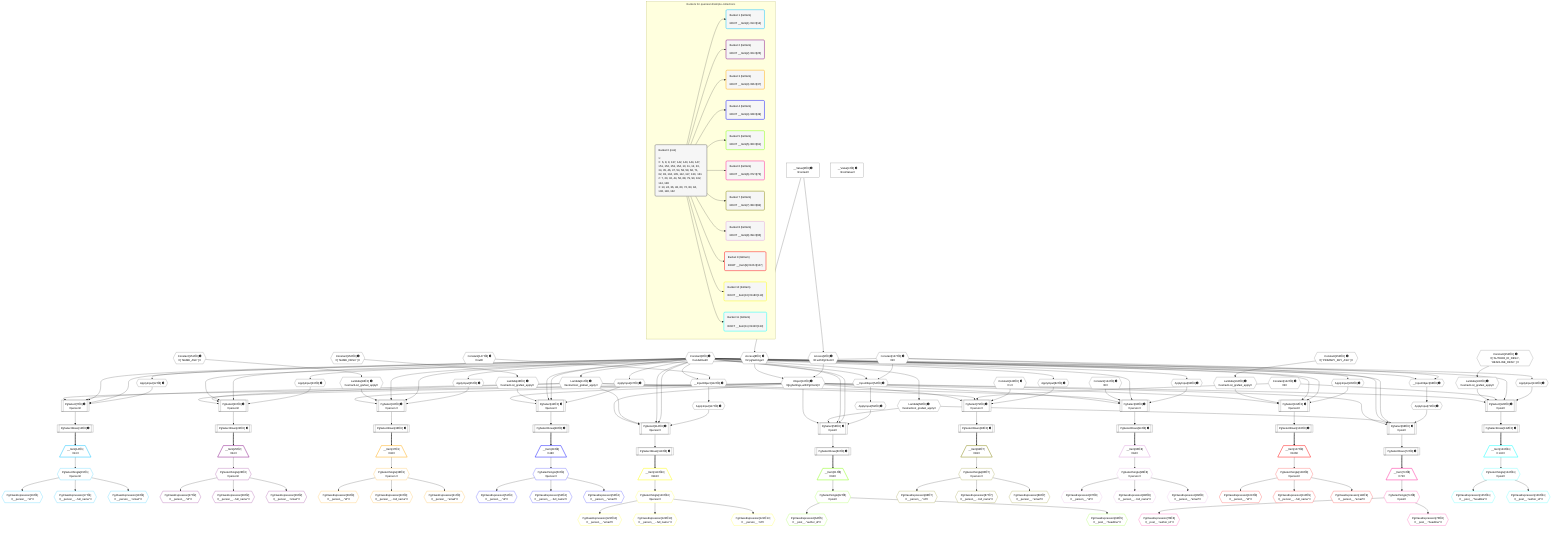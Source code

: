 %%{init: {'themeVariables': { 'fontSize': '12px'}}}%%
graph TD
    classDef path fill:#eee,stroke:#000,color:#000
    classDef plan fill:#fff,stroke-width:1px,color:#000
    classDef itemplan fill:#fff,stroke-width:2px,color:#000
    classDef unbatchedplan fill:#dff,stroke-width:1px,color:#000
    classDef sideeffectplan fill:#fcc,stroke-width:2px,color:#000
    classDef bucket fill:#f6f6f6,color:#000,stroke-width:2px,text-align:left


    %% plan dependencies
    PgSelect7[["PgSelect[7∈0] ➊<br />ᐸpersonᐳ"]]:::plan
    Object10{{"Object[10∈0] ➊<br />ᐸ{pgSettings,withPgClient}ᐳ"}}:::plan
    Lambda11{{"Lambda[11∈0] ➊<br />ᐸextractList_grafast_applyᐳ"}}:::plan
    Constant6{{"Constant[6∈0] ➊<br />ᐸundefinedᐳ"}}:::plan
    ApplyInput12{{"ApplyInput[12∈0] ➊"}}:::plan
    Object10 & Lambda11 & Constant6 & Constant6 & ApplyInput12 --> PgSelect7
    PgSelect20[["PgSelect[20∈0] ➊<br />ᐸpersonᐳ"]]:::plan
    Constant137{{"Constant[137∈0] ➊<br />ᐸ2ᐳ"}}:::plan
    ApplyInput23{{"ApplyInput[23∈0] ➊"}}:::plan
    Object10 & Lambda11 & Constant137 & Constant6 & ApplyInput23 --> PgSelect20
    PgSelect32[["PgSelect[32∈0] ➊<br />ᐸpersonᐳ"]]:::plan
    Lambda34{{"Lambda[34∈0] ➊<br />ᐸextractList_grafast_applyᐳ"}}:::plan
    ApplyInput35{{"ApplyInput[35∈0] ➊"}}:::plan
    Object10 & Lambda34 & Constant6 & Constant6 & ApplyInput35 --> PgSelect32
    PgSelect44[["PgSelect[44∈0] ➊<br />ᐸpersonᐳ"]]:::plan
    Lambda46{{"Lambda[46∈0] ➊<br />ᐸextractList_grafast_applyᐳ"}}:::plan
    ApplyInput47{{"ApplyInput[47∈0] ➊"}}:::plan
    Object10 & Lambda46 & Constant6 & Constant6 & ApplyInput47 --> PgSelect44
    PgSelect56[["PgSelect[56∈0] ➊<br />ᐸpostᐳ"]]:::plan
    Lambda58{{"Lambda[58∈0] ➊<br />ᐸextractList_grafast_applyᐳ"}}:::plan
    ApplyInput59{{"ApplyInput[59∈0] ➊"}}:::plan
    Object10 & Lambda58 & Constant6 & Constant6 & ApplyInput59 --> PgSelect56
    PgSelect68[["PgSelect[68∈0] ➊<br />ᐸpostᐳ"]]:::plan
    ApplyInput71{{"ApplyInput[71∈0] ➊"}}:::plan
    Object10 & Lambda58 & Constant137 & Constant6 & ApplyInput71 --> PgSelect68
    PgSelect79[["PgSelect[79∈0] ➊<br />ᐸpersonᐳ"]]:::plan
    Constant142{{"Constant[142∈0] ➊<br />ᐸ3ᐳ"}}:::plan
    Constant143{{"Constant[143∈0] ➊<br />ᐸ1ᐳ"}}:::plan
    ApplyInput82{{"ApplyInput[82∈0] ➊"}}:::plan
    Object10 & Lambda11 & Constant142 & Constant143 & ApplyInput82 --> PgSelect79
    PgSelect90[["PgSelect[90∈0] ➊<br />ᐸpersonᐳ"]]:::plan
    Constant144{{"Constant[144∈0] ➊<br />ᐸ0ᐳ"}}:::plan
    ApplyInput93{{"ApplyInput[93∈0] ➊"}}:::plan
    Object10 & Lambda11 & Constant144 & Constant6 & ApplyInput93 --> PgSelect90
    PgSelect102[["PgSelect[102∈0] ➊<br />ᐸpersonᐳ"]]:::plan
    Lambda104{{"Lambda[104∈0] ➊<br />ᐸextractList_grafast_applyᐳ"}}:::plan
    ApplyInput105{{"ApplyInput[105∈0] ➊"}}:::plan
    Object10 & Lambda104 & Constant6 & Constant6 & ApplyInput105 --> PgSelect102
    PgSelect114[["PgSelect[114∈0] ➊<br />ᐸpersonᐳ"]]:::plan
    ApplyInput117{{"ApplyInput[117∈0] ➊"}}:::plan
    Object10 & Lambda11 & Constant6 & Constant6 & ApplyInput117 --> PgSelect114
    PgSelect128[["PgSelect[128∈0] ➊<br />ᐸpostᐳ"]]:::plan
    Lambda130{{"Lambda[130∈0] ➊<br />ᐸextractList_grafast_applyᐳ"}}:::plan
    ApplyInput131{{"ApplyInput[131∈0] ➊"}}:::plan
    Object10 & Lambda130 & Constant142 & Constant6 & ApplyInput131 --> PgSelect128
    Access8{{"Access[8∈0] ➊<br />ᐸ2.pgSettingsᐳ"}}:::plan
    Access9{{"Access[9∈0] ➊<br />ᐸ2.withPgClientᐳ"}}:::plan
    Access8 & Access9 --> Object10
    __InputObject54{{"__InputObject[54∈0] ➊"}}:::plan
    Constant6 & Constant137 --> __InputObject54
    __InputObject66{{"__InputObject[66∈0] ➊"}}:::plan
    Constant6 & Constant137 --> __InputObject66
    __InputObject112{{"__InputObject[112∈0] ➊"}}:::plan
    Constant147{{"Constant[147∈0] ➊<br />ᐸnullᐳ"}}:::plan
    Constant6 & Constant147 --> __InputObject112
    __Value2["__Value[2∈0] ➊<br />ᐸcontextᐳ"]:::plan
    __Value2 --> Access8
    __Value2 --> Access9
    Constant6 --> Lambda11
    Constant6 --> ApplyInput12
    PgSelectRows13[["PgSelectRows[13∈0] ➊"]]:::plan
    PgSelect7 --> PgSelectRows13
    Constant6 --> ApplyInput23
    PgSelectRows24[["PgSelectRows[24∈0] ➊"]]:::plan
    PgSelect20 --> PgSelectRows24
    Constant151{{"Constant[151∈0] ➊<br />ᐸ[ 'NAME_ASC' ]ᐳ"}}:::plan
    Constant151 --> Lambda34
    Constant6 --> ApplyInput35
    PgSelectRows36[["PgSelectRows[36∈0] ➊"]]:::plan
    PgSelect32 --> PgSelectRows36
    Constant152{{"Constant[152∈0] ➊<br />ᐸ[ 'NAME_DESC' ]ᐳ"}}:::plan
    Constant152 --> Lambda46
    Constant6 --> ApplyInput47
    PgSelectRows48[["PgSelectRows[48∈0] ➊"]]:::plan
    PgSelect44 --> PgSelectRows48
    Constant6 --> Lambda58
    __InputObject54 --> ApplyInput59
    PgSelectRows60[["PgSelectRows[60∈0] ➊"]]:::plan
    PgSelect56 --> PgSelectRows60
    __InputObject66 --> ApplyInput71
    PgSelectRows72[["PgSelectRows[72∈0] ➊"]]:::plan
    PgSelect68 --> PgSelectRows72
    Constant6 --> ApplyInput82
    PgSelectRows83[["PgSelectRows[83∈0] ➊"]]:::plan
    PgSelect79 --> PgSelectRows83
    Constant6 --> ApplyInput93
    PgSelectRows94[["PgSelectRows[94∈0] ➊"]]:::plan
    PgSelect90 --> PgSelectRows94
    Constant153{{"Constant[153∈0] ➊<br />ᐸ[ 'PRIMARY_KEY_ASC' ]ᐳ"}}:::plan
    Constant153 --> Lambda104
    Constant6 --> ApplyInput105
    PgSelectRows106[["PgSelectRows[106∈0] ➊"]]:::plan
    PgSelect102 --> PgSelectRows106
    __InputObject112 --> ApplyInput117
    PgSelectRows118[["PgSelectRows[118∈0] ➊"]]:::plan
    PgSelect114 --> PgSelectRows118
    Constant154{{"Constant[154∈0] ➊<br />ᐸ[ 'AUTHOR_ID_DESC', 'HEADLINE_DESC' ]ᐳ"}}:::plan
    Constant154 --> Lambda130
    Constant6 --> ApplyInput131
    PgSelectRows132[["PgSelectRows[132∈0] ➊"]]:::plan
    PgSelect128 --> PgSelectRows132
    __Value4["__Value[4∈0] ➊<br />ᐸrootValueᐳ"]:::plan
    __Item14[/"__Item[14∈1]<br />ᐸ13ᐳ"\]:::itemplan
    PgSelectRows13 ==> __Item14
    PgSelectSingle15{{"PgSelectSingle[15∈1]<br />ᐸpersonᐳ"}}:::plan
    __Item14 --> PgSelectSingle15
    PgClassExpression16{{"PgClassExpression[16∈1]<br />ᐸ__person__.”id”ᐳ"}}:::plan
    PgSelectSingle15 --> PgClassExpression16
    PgClassExpression17{{"PgClassExpression[17∈1]<br />ᐸ__person__...full_name”ᐳ"}}:::plan
    PgSelectSingle15 --> PgClassExpression17
    PgClassExpression18{{"PgClassExpression[18∈1]<br />ᐸ__person__.”email”ᐳ"}}:::plan
    PgSelectSingle15 --> PgClassExpression18
    __Item25[/"__Item[25∈2]<br />ᐸ24ᐳ"\]:::itemplan
    PgSelectRows24 ==> __Item25
    PgSelectSingle26{{"PgSelectSingle[26∈2]<br />ᐸpersonᐳ"}}:::plan
    __Item25 --> PgSelectSingle26
    PgClassExpression27{{"PgClassExpression[27∈2]<br />ᐸ__person__.”id”ᐳ"}}:::plan
    PgSelectSingle26 --> PgClassExpression27
    PgClassExpression28{{"PgClassExpression[28∈2]<br />ᐸ__person__...full_name”ᐳ"}}:::plan
    PgSelectSingle26 --> PgClassExpression28
    PgClassExpression29{{"PgClassExpression[29∈2]<br />ᐸ__person__.”email”ᐳ"}}:::plan
    PgSelectSingle26 --> PgClassExpression29
    __Item37[/"__Item[37∈3]<br />ᐸ36ᐳ"\]:::itemplan
    PgSelectRows36 ==> __Item37
    PgSelectSingle38{{"PgSelectSingle[38∈3]<br />ᐸpersonᐳ"}}:::plan
    __Item37 --> PgSelectSingle38
    PgClassExpression39{{"PgClassExpression[39∈3]<br />ᐸ__person__.”id”ᐳ"}}:::plan
    PgSelectSingle38 --> PgClassExpression39
    PgClassExpression40{{"PgClassExpression[40∈3]<br />ᐸ__person__...full_name”ᐳ"}}:::plan
    PgSelectSingle38 --> PgClassExpression40
    PgClassExpression41{{"PgClassExpression[41∈3]<br />ᐸ__person__.”email”ᐳ"}}:::plan
    PgSelectSingle38 --> PgClassExpression41
    __Item49[/"__Item[49∈4]<br />ᐸ48ᐳ"\]:::itemplan
    PgSelectRows48 ==> __Item49
    PgSelectSingle50{{"PgSelectSingle[50∈4]<br />ᐸpersonᐳ"}}:::plan
    __Item49 --> PgSelectSingle50
    PgClassExpression51{{"PgClassExpression[51∈4]<br />ᐸ__person__.”id”ᐳ"}}:::plan
    PgSelectSingle50 --> PgClassExpression51
    PgClassExpression52{{"PgClassExpression[52∈4]<br />ᐸ__person__...full_name”ᐳ"}}:::plan
    PgSelectSingle50 --> PgClassExpression52
    PgClassExpression53{{"PgClassExpression[53∈4]<br />ᐸ__person__.”email”ᐳ"}}:::plan
    PgSelectSingle50 --> PgClassExpression53
    __Item61[/"__Item[61∈5]<br />ᐸ60ᐳ"\]:::itemplan
    PgSelectRows60 ==> __Item61
    PgSelectSingle62{{"PgSelectSingle[62∈5]<br />ᐸpostᐳ"}}:::plan
    __Item61 --> PgSelectSingle62
    PgClassExpression63{{"PgClassExpression[63∈5]<br />ᐸ__post__.”headline”ᐳ"}}:::plan
    PgSelectSingle62 --> PgClassExpression63
    PgClassExpression64{{"PgClassExpression[64∈5]<br />ᐸ__post__.”author_id”ᐳ"}}:::plan
    PgSelectSingle62 --> PgClassExpression64
    __Item73[/"__Item[73∈6]<br />ᐸ72ᐳ"\]:::itemplan
    PgSelectRows72 ==> __Item73
    PgSelectSingle74{{"PgSelectSingle[74∈6]<br />ᐸpostᐳ"}}:::plan
    __Item73 --> PgSelectSingle74
    PgClassExpression75{{"PgClassExpression[75∈6]<br />ᐸ__post__.”headline”ᐳ"}}:::plan
    PgSelectSingle74 --> PgClassExpression75
    PgClassExpression76{{"PgClassExpression[76∈6]<br />ᐸ__post__.”author_id”ᐳ"}}:::plan
    PgSelectSingle74 --> PgClassExpression76
    __Item84[/"__Item[84∈7]<br />ᐸ83ᐳ"\]:::itemplan
    PgSelectRows83 ==> __Item84
    PgSelectSingle85{{"PgSelectSingle[85∈7]<br />ᐸpersonᐳ"}}:::plan
    __Item84 --> PgSelectSingle85
    PgClassExpression86{{"PgClassExpression[86∈7]<br />ᐸ__person__.”id”ᐳ"}}:::plan
    PgSelectSingle85 --> PgClassExpression86
    PgClassExpression87{{"PgClassExpression[87∈7]<br />ᐸ__person__...full_name”ᐳ"}}:::plan
    PgSelectSingle85 --> PgClassExpression87
    PgClassExpression88{{"PgClassExpression[88∈7]<br />ᐸ__person__.”email”ᐳ"}}:::plan
    PgSelectSingle85 --> PgClassExpression88
    __Item95[/"__Item[95∈8]<br />ᐸ94ᐳ"\]:::itemplan
    PgSelectRows94 ==> __Item95
    PgSelectSingle96{{"PgSelectSingle[96∈8]<br />ᐸpersonᐳ"}}:::plan
    __Item95 --> PgSelectSingle96
    PgClassExpression97{{"PgClassExpression[97∈8]<br />ᐸ__person__.”id”ᐳ"}}:::plan
    PgSelectSingle96 --> PgClassExpression97
    PgClassExpression98{{"PgClassExpression[98∈8]<br />ᐸ__person__...full_name”ᐳ"}}:::plan
    PgSelectSingle96 --> PgClassExpression98
    PgClassExpression99{{"PgClassExpression[99∈8]<br />ᐸ__person__.”email”ᐳ"}}:::plan
    PgSelectSingle96 --> PgClassExpression99
    __Item107[/"__Item[107∈9]<br />ᐸ106ᐳ"\]:::itemplan
    PgSelectRows106 ==> __Item107
    PgSelectSingle108{{"PgSelectSingle[108∈9]<br />ᐸpersonᐳ"}}:::plan
    __Item107 --> PgSelectSingle108
    PgClassExpression109{{"PgClassExpression[109∈9]<br />ᐸ__person__.”id”ᐳ"}}:::plan
    PgSelectSingle108 --> PgClassExpression109
    PgClassExpression110{{"PgClassExpression[110∈9]<br />ᐸ__person__...full_name”ᐳ"}}:::plan
    PgSelectSingle108 --> PgClassExpression110
    PgClassExpression111{{"PgClassExpression[111∈9]<br />ᐸ__person__.”email”ᐳ"}}:::plan
    PgSelectSingle108 --> PgClassExpression111
    __Item119[/"__Item[119∈10]<br />ᐸ118ᐳ"\]:::itemplan
    PgSelectRows118 ==> __Item119
    PgSelectSingle120{{"PgSelectSingle[120∈10]<br />ᐸpersonᐳ"}}:::plan
    __Item119 --> PgSelectSingle120
    PgClassExpression121{{"PgClassExpression[121∈10]<br />ᐸ__person__.”id”ᐳ"}}:::plan
    PgSelectSingle120 --> PgClassExpression121
    PgClassExpression122{{"PgClassExpression[122∈10]<br />ᐸ__person__...full_name”ᐳ"}}:::plan
    PgSelectSingle120 --> PgClassExpression122
    PgClassExpression123{{"PgClassExpression[123∈10]<br />ᐸ__person__.”email”ᐳ"}}:::plan
    PgSelectSingle120 --> PgClassExpression123
    __Item133[/"__Item[133∈11]<br />ᐸ132ᐳ"\]:::itemplan
    PgSelectRows132 ==> __Item133
    PgSelectSingle134{{"PgSelectSingle[134∈11]<br />ᐸpostᐳ"}}:::plan
    __Item133 --> PgSelectSingle134
    PgClassExpression135{{"PgClassExpression[135∈11]<br />ᐸ__post__.”headline”ᐳ"}}:::plan
    PgSelectSingle134 --> PgClassExpression135
    PgClassExpression136{{"PgClassExpression[136∈11]<br />ᐸ__post__.”author_id”ᐳ"}}:::plan
    PgSelectSingle134 --> PgClassExpression136

    %% define steps

    subgraph "Buckets for queries/v4/simple-collections"
    Bucket0("Bucket 0 (root)<br /><br />1: <br />ᐳ: 6, 8, 9, 137, 142, 143, 144, 147, 151, 152, 153, 154, 10, 11, 12, 23, 34, 35, 46, 47, 54, 58, 59, 66, 71, 82, 93, 104, 105, 112, 117, 130, 131<br />2: 7, 20, 32, 44, 56, 68, 79, 90, 102, 114, 128<br />3: 13, 24, 36, 48, 60, 72, 83, 94, 106, 118, 132"):::bucket
    classDef bucket0 stroke:#696969
    class Bucket0,__Value2,__Value4,Constant6,PgSelect7,Access8,Access9,Object10,Lambda11,ApplyInput12,PgSelectRows13,PgSelect20,ApplyInput23,PgSelectRows24,PgSelect32,Lambda34,ApplyInput35,PgSelectRows36,PgSelect44,Lambda46,ApplyInput47,PgSelectRows48,__InputObject54,PgSelect56,Lambda58,ApplyInput59,PgSelectRows60,__InputObject66,PgSelect68,ApplyInput71,PgSelectRows72,PgSelect79,ApplyInput82,PgSelectRows83,PgSelect90,ApplyInput93,PgSelectRows94,PgSelect102,Lambda104,ApplyInput105,PgSelectRows106,__InputObject112,PgSelect114,ApplyInput117,PgSelectRows118,PgSelect128,Lambda130,ApplyInput131,PgSelectRows132,Constant137,Constant142,Constant143,Constant144,Constant147,Constant151,Constant152,Constant153,Constant154 bucket0
    Bucket1("Bucket 1 (listItem)<br /><br />ROOT __Item{1}ᐸ13ᐳ[14]"):::bucket
    classDef bucket1 stroke:#00bfff
    class Bucket1,__Item14,PgSelectSingle15,PgClassExpression16,PgClassExpression17,PgClassExpression18 bucket1
    Bucket2("Bucket 2 (listItem)<br /><br />ROOT __Item{2}ᐸ24ᐳ[25]"):::bucket
    classDef bucket2 stroke:#7f007f
    class Bucket2,__Item25,PgSelectSingle26,PgClassExpression27,PgClassExpression28,PgClassExpression29 bucket2
    Bucket3("Bucket 3 (listItem)<br /><br />ROOT __Item{3}ᐸ36ᐳ[37]"):::bucket
    classDef bucket3 stroke:#ffa500
    class Bucket3,__Item37,PgSelectSingle38,PgClassExpression39,PgClassExpression40,PgClassExpression41 bucket3
    Bucket4("Bucket 4 (listItem)<br /><br />ROOT __Item{4}ᐸ48ᐳ[49]"):::bucket
    classDef bucket4 stroke:#0000ff
    class Bucket4,__Item49,PgSelectSingle50,PgClassExpression51,PgClassExpression52,PgClassExpression53 bucket4
    Bucket5("Bucket 5 (listItem)<br /><br />ROOT __Item{5}ᐸ60ᐳ[61]"):::bucket
    classDef bucket5 stroke:#7fff00
    class Bucket5,__Item61,PgSelectSingle62,PgClassExpression63,PgClassExpression64 bucket5
    Bucket6("Bucket 6 (listItem)<br /><br />ROOT __Item{6}ᐸ72ᐳ[73]"):::bucket
    classDef bucket6 stroke:#ff1493
    class Bucket6,__Item73,PgSelectSingle74,PgClassExpression75,PgClassExpression76 bucket6
    Bucket7("Bucket 7 (listItem)<br /><br />ROOT __Item{7}ᐸ83ᐳ[84]"):::bucket
    classDef bucket7 stroke:#808000
    class Bucket7,__Item84,PgSelectSingle85,PgClassExpression86,PgClassExpression87,PgClassExpression88 bucket7
    Bucket8("Bucket 8 (listItem)<br /><br />ROOT __Item{8}ᐸ94ᐳ[95]"):::bucket
    classDef bucket8 stroke:#dda0dd
    class Bucket8,__Item95,PgSelectSingle96,PgClassExpression97,PgClassExpression98,PgClassExpression99 bucket8
    Bucket9("Bucket 9 (listItem)<br /><br />ROOT __Item{9}ᐸ106ᐳ[107]"):::bucket
    classDef bucket9 stroke:#ff0000
    class Bucket9,__Item107,PgSelectSingle108,PgClassExpression109,PgClassExpression110,PgClassExpression111 bucket9
    Bucket10("Bucket 10 (listItem)<br /><br />ROOT __Item{10}ᐸ118ᐳ[119]"):::bucket
    classDef bucket10 stroke:#ffff00
    class Bucket10,__Item119,PgSelectSingle120,PgClassExpression121,PgClassExpression122,PgClassExpression123 bucket10
    Bucket11("Bucket 11 (listItem)<br /><br />ROOT __Item{11}ᐸ132ᐳ[133]"):::bucket
    classDef bucket11 stroke:#00ffff
    class Bucket11,__Item133,PgSelectSingle134,PgClassExpression135,PgClassExpression136 bucket11
    Bucket0 --> Bucket1 & Bucket2 & Bucket3 & Bucket4 & Bucket5 & Bucket6 & Bucket7 & Bucket8 & Bucket9 & Bucket10 & Bucket11
    end